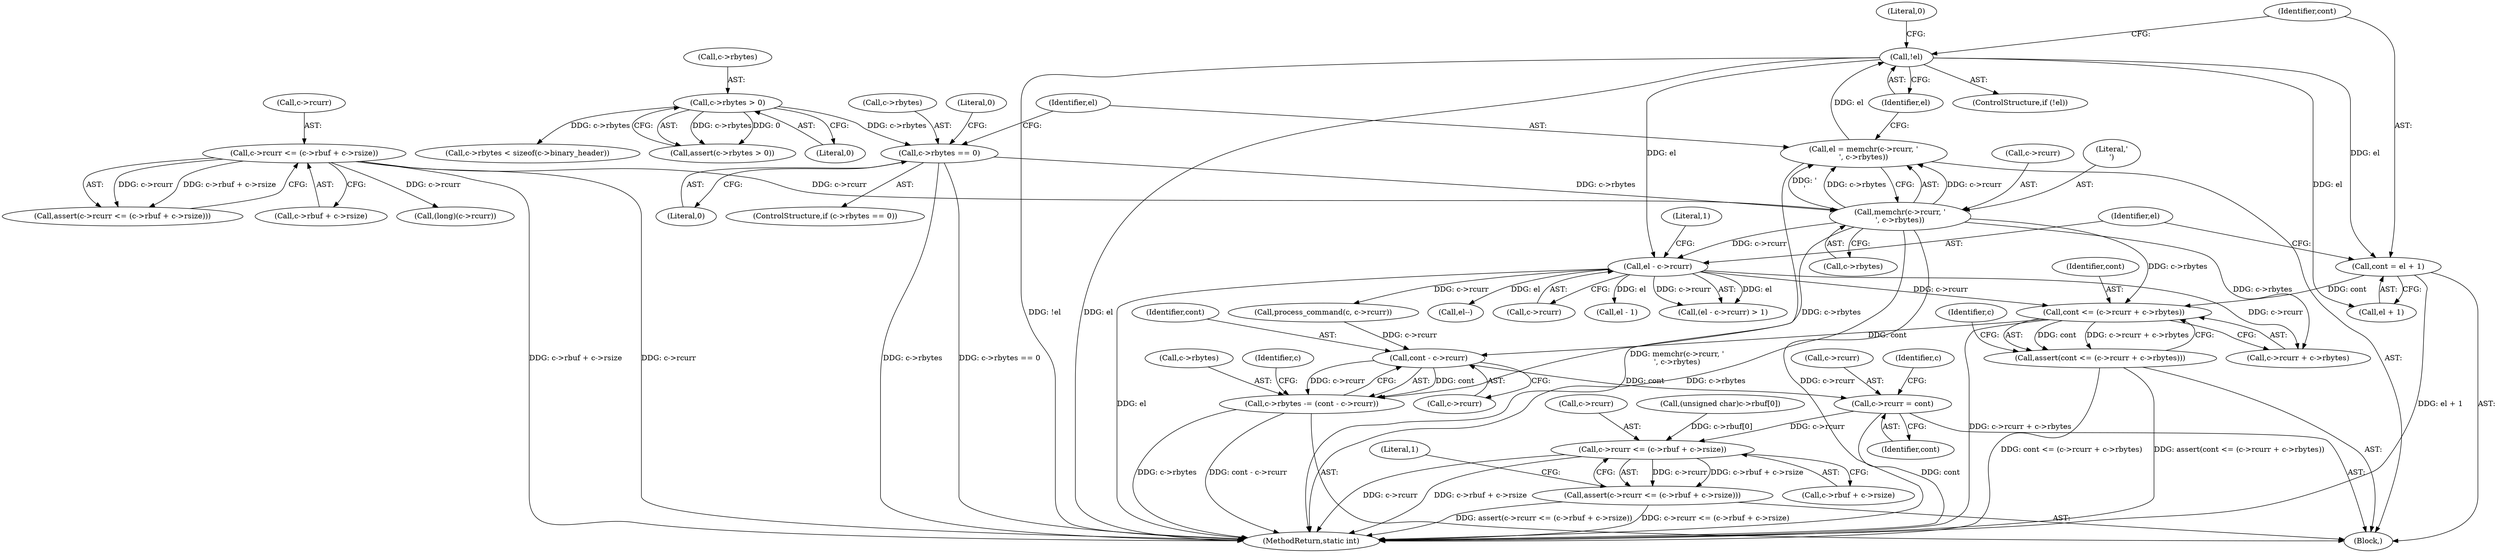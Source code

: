 digraph "0_memcached_75cc83685e103bc8ba380a57468c8f04413033f9@pointer" {
"1000523" [label="(Call,cont <= (c->rcurr + c->rbytes))"];
"1000495" [label="(Call,cont = el + 1)"];
"1000491" [label="(Call,!el)"];
"1000480" [label="(Call,el = memchr(c->rcurr, '\n', c->rbytes))"];
"1000482" [label="(Call,memchr(c->rcurr, '\n', c->rbytes))"];
"1000113" [label="(Call,c->rcurr <= (c->rbuf + c->rsize))"];
"1000473" [label="(Call,c->rbytes == 0)"];
"1000125" [label="(Call,c->rbytes > 0)"];
"1000503" [label="(Call,el - c->rcurr)"];
"1000522" [label="(Call,assert(cont <= (c->rcurr + c->rbytes)))"];
"1000541" [label="(Call,cont - c->rcurr)"];
"1000537" [label="(Call,c->rbytes -= (cont - c->rcurr))"];
"1000546" [label="(Call,c->rcurr = cont)"];
"1000552" [label="(Call,c->rcurr <= (c->rbuf + c->rsize))"];
"1000551" [label="(Call,assert(c->rcurr <= (c->rbuf + c->rsize)))"];
"1000550" [label="(Identifier,cont)"];
"1000473" [label="(Call,c->rbytes == 0)"];
"1000474" [label="(Call,c->rbytes)"];
"1000552" [label="(Call,c->rcurr <= (c->rbuf + c->rsize))"];
"1000483" [label="(Call,c->rcurr)"];
"1000496" [label="(Identifier,cont)"];
"1000503" [label="(Call,el - c->rcurr)"];
"1000193" [label="(Call,c->rbytes < sizeof(c->binary_header))"];
"1000538" [label="(Call,c->rbytes)"];
"1000524" [label="(Identifier,cont)"];
"1000556" [label="(Call,c->rbuf + c->rsize)"];
"1000553" [label="(Call,c->rcurr)"];
"1000486" [label="(Literal,'\n')"];
"1000523" [label="(Call,cont <= (c->rcurr + c->rbytes))"];
"1000145" [label="(Call,(unsigned char)c->rbuf[0])"];
"1000564" [label="(Literal,1)"];
"1000548" [label="(Identifier,c)"];
"1000505" [label="(Call,c->rcurr)"];
"1000480" [label="(Call,el = memchr(c->rcurr, '\n', c->rbytes))"];
"1000554" [label="(Identifier,c)"];
"1000126" [label="(Call,c->rbytes)"];
"1000481" [label="(Identifier,el)"];
"1000532" [label="(Call,process_command(c, c->rcurr))"];
"1000482" [label="(Call,memchr(c->rcurr, '\n', c->rbytes))"];
"1000508" [label="(Literal,1)"];
"1000125" [label="(Call,c->rbytes > 0)"];
"1000491" [label="(Call,!el)"];
"1000492" [label="(Identifier,el)"];
"1000504" [label="(Identifier,el)"];
"1000129" [label="(Literal,0)"];
"1000546" [label="(Call,c->rcurr = cont)"];
"1000543" [label="(Call,c->rcurr)"];
"1000522" [label="(Call,assert(cont <= (c->rcurr + c->rbytes)))"];
"1000477" [label="(Literal,0)"];
"1000495" [label="(Call,cont = el + 1)"];
"1000112" [label="(Call,assert(c->rcurr <= (c->rbuf + c->rsize)))"];
"1000541" [label="(Call,cont - c->rcurr)"];
"1000511" [label="(Call,el - 1)"];
"1000551" [label="(Call,assert(c->rcurr <= (c->rbuf + c->rsize)))"];
"1000124" [label="(Call,assert(c->rbytes > 0))"];
"1000469" [label="(Block,)"];
"1000537" [label="(Call,c->rbytes -= (cont - c->rcurr))"];
"1000479" [label="(Literal,0)"];
"1000113" [label="(Call,c->rcurr <= (c->rbuf + c->rsize))"];
"1000502" [label="(Call,(el - c->rcurr) > 1)"];
"1000533" [label="(Identifier,c)"];
"1000117" [label="(Call,c->rbuf + c->rsize)"];
"1000525" [label="(Call,c->rcurr + c->rbytes)"];
"1000516" [label="(Call,el--)"];
"1000209" [label="(Call,(long)(c->rcurr))"];
"1000472" [label="(ControlStructure,if (c->rbytes == 0))"];
"1000547" [label="(Call,c->rcurr)"];
"1000487" [label="(Call,c->rbytes)"];
"1000542" [label="(Identifier,cont)"];
"1000497" [label="(Call,el + 1)"];
"1000565" [label="(MethodReturn,static int)"];
"1000114" [label="(Call,c->rcurr)"];
"1000490" [label="(ControlStructure,if (!el))"];
"1000494" [label="(Literal,0)"];
"1000523" -> "1000522"  [label="AST: "];
"1000523" -> "1000525"  [label="CFG: "];
"1000524" -> "1000523"  [label="AST: "];
"1000525" -> "1000523"  [label="AST: "];
"1000522" -> "1000523"  [label="CFG: "];
"1000523" -> "1000565"  [label="DDG: c->rcurr + c->rbytes"];
"1000523" -> "1000522"  [label="DDG: cont"];
"1000523" -> "1000522"  [label="DDG: c->rcurr + c->rbytes"];
"1000495" -> "1000523"  [label="DDG: cont"];
"1000503" -> "1000523"  [label="DDG: c->rcurr"];
"1000482" -> "1000523"  [label="DDG: c->rbytes"];
"1000523" -> "1000541"  [label="DDG: cont"];
"1000495" -> "1000469"  [label="AST: "];
"1000495" -> "1000497"  [label="CFG: "];
"1000496" -> "1000495"  [label="AST: "];
"1000497" -> "1000495"  [label="AST: "];
"1000504" -> "1000495"  [label="CFG: "];
"1000495" -> "1000565"  [label="DDG: el + 1"];
"1000491" -> "1000495"  [label="DDG: el"];
"1000491" -> "1000490"  [label="AST: "];
"1000491" -> "1000492"  [label="CFG: "];
"1000492" -> "1000491"  [label="AST: "];
"1000494" -> "1000491"  [label="CFG: "];
"1000496" -> "1000491"  [label="CFG: "];
"1000491" -> "1000565"  [label="DDG: !el"];
"1000491" -> "1000565"  [label="DDG: el"];
"1000480" -> "1000491"  [label="DDG: el"];
"1000491" -> "1000497"  [label="DDG: el"];
"1000491" -> "1000503"  [label="DDG: el"];
"1000480" -> "1000469"  [label="AST: "];
"1000480" -> "1000482"  [label="CFG: "];
"1000481" -> "1000480"  [label="AST: "];
"1000482" -> "1000480"  [label="AST: "];
"1000492" -> "1000480"  [label="CFG: "];
"1000480" -> "1000565"  [label="DDG: memchr(c->rcurr, '\n', c->rbytes)"];
"1000482" -> "1000480"  [label="DDG: c->rcurr"];
"1000482" -> "1000480"  [label="DDG: '\n'"];
"1000482" -> "1000480"  [label="DDG: c->rbytes"];
"1000482" -> "1000487"  [label="CFG: "];
"1000483" -> "1000482"  [label="AST: "];
"1000486" -> "1000482"  [label="AST: "];
"1000487" -> "1000482"  [label="AST: "];
"1000482" -> "1000565"  [label="DDG: c->rcurr"];
"1000482" -> "1000565"  [label="DDG: c->rbytes"];
"1000113" -> "1000482"  [label="DDG: c->rcurr"];
"1000473" -> "1000482"  [label="DDG: c->rbytes"];
"1000482" -> "1000503"  [label="DDG: c->rcurr"];
"1000482" -> "1000525"  [label="DDG: c->rbytes"];
"1000482" -> "1000537"  [label="DDG: c->rbytes"];
"1000113" -> "1000112"  [label="AST: "];
"1000113" -> "1000117"  [label="CFG: "];
"1000114" -> "1000113"  [label="AST: "];
"1000117" -> "1000113"  [label="AST: "];
"1000112" -> "1000113"  [label="CFG: "];
"1000113" -> "1000565"  [label="DDG: c->rbuf + c->rsize"];
"1000113" -> "1000565"  [label="DDG: c->rcurr"];
"1000113" -> "1000112"  [label="DDG: c->rcurr"];
"1000113" -> "1000112"  [label="DDG: c->rbuf + c->rsize"];
"1000113" -> "1000209"  [label="DDG: c->rcurr"];
"1000473" -> "1000472"  [label="AST: "];
"1000473" -> "1000477"  [label="CFG: "];
"1000474" -> "1000473"  [label="AST: "];
"1000477" -> "1000473"  [label="AST: "];
"1000479" -> "1000473"  [label="CFG: "];
"1000481" -> "1000473"  [label="CFG: "];
"1000473" -> "1000565"  [label="DDG: c->rbytes"];
"1000473" -> "1000565"  [label="DDG: c->rbytes == 0"];
"1000125" -> "1000473"  [label="DDG: c->rbytes"];
"1000125" -> "1000124"  [label="AST: "];
"1000125" -> "1000129"  [label="CFG: "];
"1000126" -> "1000125"  [label="AST: "];
"1000129" -> "1000125"  [label="AST: "];
"1000124" -> "1000125"  [label="CFG: "];
"1000125" -> "1000124"  [label="DDG: c->rbytes"];
"1000125" -> "1000124"  [label="DDG: 0"];
"1000125" -> "1000193"  [label="DDG: c->rbytes"];
"1000503" -> "1000502"  [label="AST: "];
"1000503" -> "1000505"  [label="CFG: "];
"1000504" -> "1000503"  [label="AST: "];
"1000505" -> "1000503"  [label="AST: "];
"1000508" -> "1000503"  [label="CFG: "];
"1000503" -> "1000565"  [label="DDG: el"];
"1000503" -> "1000502"  [label="DDG: el"];
"1000503" -> "1000502"  [label="DDG: c->rcurr"];
"1000503" -> "1000511"  [label="DDG: el"];
"1000503" -> "1000516"  [label="DDG: el"];
"1000503" -> "1000525"  [label="DDG: c->rcurr"];
"1000503" -> "1000532"  [label="DDG: c->rcurr"];
"1000522" -> "1000469"  [label="AST: "];
"1000533" -> "1000522"  [label="CFG: "];
"1000522" -> "1000565"  [label="DDG: assert(cont <= (c->rcurr + c->rbytes))"];
"1000522" -> "1000565"  [label="DDG: cont <= (c->rcurr + c->rbytes)"];
"1000541" -> "1000537"  [label="AST: "];
"1000541" -> "1000543"  [label="CFG: "];
"1000542" -> "1000541"  [label="AST: "];
"1000543" -> "1000541"  [label="AST: "];
"1000537" -> "1000541"  [label="CFG: "];
"1000541" -> "1000537"  [label="DDG: cont"];
"1000541" -> "1000537"  [label="DDG: c->rcurr"];
"1000532" -> "1000541"  [label="DDG: c->rcurr"];
"1000541" -> "1000546"  [label="DDG: cont"];
"1000537" -> "1000469"  [label="AST: "];
"1000538" -> "1000537"  [label="AST: "];
"1000548" -> "1000537"  [label="CFG: "];
"1000537" -> "1000565"  [label="DDG: c->rbytes"];
"1000537" -> "1000565"  [label="DDG: cont - c->rcurr"];
"1000546" -> "1000469"  [label="AST: "];
"1000546" -> "1000550"  [label="CFG: "];
"1000547" -> "1000546"  [label="AST: "];
"1000550" -> "1000546"  [label="AST: "];
"1000554" -> "1000546"  [label="CFG: "];
"1000546" -> "1000565"  [label="DDG: cont"];
"1000546" -> "1000552"  [label="DDG: c->rcurr"];
"1000552" -> "1000551"  [label="AST: "];
"1000552" -> "1000556"  [label="CFG: "];
"1000553" -> "1000552"  [label="AST: "];
"1000556" -> "1000552"  [label="AST: "];
"1000551" -> "1000552"  [label="CFG: "];
"1000552" -> "1000565"  [label="DDG: c->rcurr"];
"1000552" -> "1000565"  [label="DDG: c->rbuf + c->rsize"];
"1000552" -> "1000551"  [label="DDG: c->rcurr"];
"1000552" -> "1000551"  [label="DDG: c->rbuf + c->rsize"];
"1000145" -> "1000552"  [label="DDG: c->rbuf[0]"];
"1000551" -> "1000469"  [label="AST: "];
"1000564" -> "1000551"  [label="CFG: "];
"1000551" -> "1000565"  [label="DDG: assert(c->rcurr <= (c->rbuf + c->rsize))"];
"1000551" -> "1000565"  [label="DDG: c->rcurr <= (c->rbuf + c->rsize)"];
}
